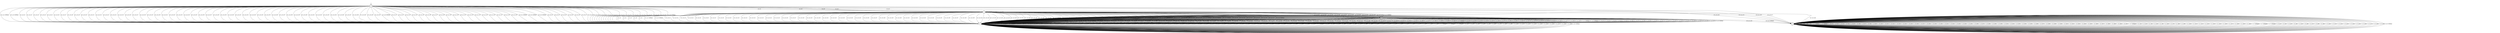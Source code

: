 digraph T {
s0 [label="s0", shape=doublecircle];
s1 [label="s1"];
s2 [label="s2", shape=doublecircle];
s3 [label="s3", shape=doublecircle];
s4 [label="s4", shape=doublecircle];
s0 -> s3 [label="ai1_ce1"];
s0 -> s3 [label="ai1_ce2"];
s0 -> s3 [label="ai1_ce3"];
s0 -> s3 [label="ai1_ce4"];
s0 -> s3 [label="ai1_ce5"];
s0 -> s1 [label="usr1_ai1_VoidReply"];
s0 -> s1 [label="usr1_ai2_VoidReply"];
s0 -> s1 [label="usr1_ai3_re1"];
s0 -> s1 [label="usr1_ai3_re2"];
s0 -> s1 [label="usr1_ai3_re3"];
s0 -> s1 [label="usr1_ai3_re4"];
s0 -> s1 [label="usr1_ai3_re5"];
s0 -> s1 [label="usr1_ai3_re6"];
s0 -> s1 [label="usr1_ai3_re7"];
s0 -> s1 [label="usr1_ai3_re8"];
s0 -> s1 [label="usr1_ai3_re9"];
s0 -> s1 [label="usr1_ai3_re10"];
s0 -> s1 [label="usr1_ai3_re11"];
s0 -> s1 [label="usr1_ai3_re12"];
s0 -> s1 [label="usr1_ai3_re13"];
s0 -> s1 [label="usr1_ai3_re14"];
s0 -> s1 [label="usr1_ai3_re15"];
s0 -> s1 [label="usr1_ai3_re16"];
s0 -> s1 [label="usr1_ai3_re17"];
s0 -> s1 [label="usr1_ai3_re18"];
s0 -> s1 [label="usr1_ai3_re19"];
s0 -> s1 [label="usr1_ai3_re20"];
s0 -> s1 [label="usr1_ai3_re21"];
s0 -> s1 [label="usr1_ai3_re22"];
s0 -> s1 [label="usr1_ai3_re23"];
s0 -> s1 [label="usr1_ai3_re24"];
s0 -> s1 [label="usr1_ai3_re25"];
s0 -> s1 [label="usr1_ai3_re26"];
s0 -> s1 [label="usr1_ai3_re27"];
s0 -> s1 [label="usr1_ai3_re28"];
s0 -> s1 [label="usr1_ai3_re29"];
s0 -> s1 [label="usr1_ai3_re30"];
s0 -> s1 [label="usr1_ai3_re31"];
s0 -> s1 [label="usr1_ai3_re32"];
s0 -> s1 [label="usr1_ai3_re33"];
s0 -> s1 [label="usr1_ai3_re34"];
s0 -> s1 [label="usr1_ai3_re35"];
s0 -> s1 [label="usr1_ai3_re36"];
s0 -> s1 [label="usr1_ai3_re37"];
s0 -> s1 [label="usr1_ai3_re38"];
s0 -> s1 [label="usr1_ai3_re39"];
s0 -> s1 [label="usr1_ai3_re40"];
s0 -> s1 [label="usr1_ai3_re41"];
s0 -> s1 [label="usr1_ai3_re42"];
s0 -> s1 [label="usr1_ai3_re43"];
s0 -> s1 [label="usr1_ai3_re44"];
s0 -> s2 [label="usr1_ai3_re45"];
s0 -> s1 [label="usr1_ai3_re46"];
s0 -> s1 [label="usr1_ai3_re47"];
s0 -> s1 [label="usr1_ai3_re48"];
s0 -> s1 [label="usr1_ai3_re49"];
s0 -> s1 [label="usr1_ai3_re50"];
s0 -> s1 [label="usr1_ai3_re51"];
s0 -> s1 [label="usr1_ai3_VoidReply"];
s0 -> s1 [label="usr2_ai1_re1"];
s0 -> s1 [label="usr2_ai1_re2"];
s0 -> s1 [label="usr2_ai1_re3"];
s0 -> s1 [label="usr2_ai1_re4"];
s0 -> s1 [label="usr2_ai1_re5"];
s0 -> s1 [label="usr2_ai1_re6"];
s0 -> s1 [label="usr2_ai1_re7"];
s0 -> s1 [label="usr2_ai1_re8"];
s0 -> s1 [label="usr2_ai1_re9"];
s0 -> s1 [label="usr2_ai1_re10"];
s0 -> s2 [label="usr2_ai1_re11"];
s0 -> s1 [label="usr2_ai1_re12"];
s0 -> s1 [label="usr2_ai1_re13"];
s0 -> s1 [label="usr2_ai1_re14"];
s0 -> s1 [label="usr2_ai1_re15"];
s0 -> s1 [label="usr2_ai1_re16"];
s0 -> s1 [label="usr2_ai1_re17"];
s0 -> s2 [label="usr2_ai1_re18"];
s0 -> s1 [label="usr2_ai1_re19"];
s0 -> s1 [label="usr2_ai1_re20"];
s0 -> s1 [label="usr2_ai1_VoidReply"];
s0 -> s1 [label="usr2_ai2_VoidReply"];
s0 -> s1 [label="usr2_ai3_VoidReply"];
s0 -> s1 [label="usr2_ai3_re1"];
s0 -> s1 [label="usr2_ai3_re2"];
s0 -> s2 [label="usr2_ai3_re3"];
s0 -> s1 [label="usr2_ai3_re4"];
s0 -> s1 [label="usr2_ai3_re5"];
s0 -> s1 [label="usr2_ai3_re6"];
s0 -> s1 [label="usr2_ai3_re7"];
s0 -> s1 [label="usr2_ai3_re8"];
s0 -> s1 [label="usr2_ai3_re9"];
s0 -> s1 [label="usr2_ai3_re10"];
s0 -> s1 [label="usr2_ai3_re11"];
s0 -> s1 [label="usr2_ai3_re12"];
s0 -> s1 [label="usr2_ai3_re13"];
s0 -> s1 [label="usr2_ai3_re14"];
s0 -> s1 [label="usr2_ai3_re15"];
s0 -> s1 [label="usr2_ai3_re16"];
s0 -> s1 [label="usr2_ai3_re17"];
s0 -> s1 [label="usr2_ai3_re18"];
s0 -> s1 [label="usr2_ai3_re19"];
s0 -> s1 [label="usr2_ai4_VoidReply"];
s1 -> s1 [label="ai1_ce1"];
s1 -> s1 [label="ai1_ce2"];
s1 -> s1 [label="ai1_ce3"];
s1 -> s1 [label="ai1_ce4"];
s1 -> s1 [label="ai1_ce5"];
s1 -> s1 [label="usr1_ai1_VoidReply"];
s1 -> s1 [label="usr1_ai2_VoidReply"];
s1 -> s1 [label="usr1_ai3_re1"];
s1 -> s1 [label="usr1_ai3_re2"];
s1 -> s1 [label="usr1_ai3_re3"];
s1 -> s1 [label="usr1_ai3_re4"];
s1 -> s1 [label="usr1_ai3_re5"];
s1 -> s1 [label="usr1_ai3_re6"];
s1 -> s1 [label="usr1_ai3_re7"];
s1 -> s1 [label="usr1_ai3_re8"];
s1 -> s1 [label="usr1_ai3_re9"];
s1 -> s1 [label="usr1_ai3_re10"];
s1 -> s1 [label="usr1_ai3_re11"];
s1 -> s1 [label="usr1_ai3_re12"];
s1 -> s1 [label="usr1_ai3_re13"];
s1 -> s1 [label="usr1_ai3_re14"];
s1 -> s1 [label="usr1_ai3_re15"];
s1 -> s1 [label="usr1_ai3_re16"];
s1 -> s1 [label="usr1_ai3_re17"];
s1 -> s1 [label="usr1_ai3_re18"];
s1 -> s1 [label="usr1_ai3_re19"];
s1 -> s1 [label="usr1_ai3_re20"];
s1 -> s1 [label="usr1_ai3_re21"];
s1 -> s1 [label="usr1_ai3_re22"];
s1 -> s1 [label="usr1_ai3_re23"];
s1 -> s1 [label="usr1_ai3_re24"];
s1 -> s1 [label="usr1_ai3_re25"];
s1 -> s1 [label="usr1_ai3_re26"];
s1 -> s1 [label="usr1_ai3_re27"];
s1 -> s1 [label="usr1_ai3_re28"];
s1 -> s1 [label="usr1_ai3_re29"];
s1 -> s1 [label="usr1_ai3_re30"];
s1 -> s1 [label="usr1_ai3_re31"];
s1 -> s1 [label="usr1_ai3_re32"];
s1 -> s1 [label="usr1_ai3_re33"];
s1 -> s1 [label="usr1_ai3_re34"];
s1 -> s1 [label="usr1_ai3_re35"];
s1 -> s1 [label="usr1_ai3_re36"];
s1 -> s1 [label="usr1_ai3_re37"];
s1 -> s1 [label="usr1_ai3_re38"];
s1 -> s1 [label="usr1_ai3_re39"];
s1 -> s1 [label="usr1_ai3_re40"];
s1 -> s1 [label="usr1_ai3_re41"];
s1 -> s1 [label="usr1_ai3_re42"];
s1 -> s1 [label="usr1_ai3_re43"];
s1 -> s1 [label="usr1_ai3_re44"];
s1 -> s1 [label="usr1_ai3_re45"];
s1 -> s1 [label="usr1_ai3_re46"];
s1 -> s1 [label="usr1_ai3_re47"];
s1 -> s1 [label="usr1_ai3_re48"];
s1 -> s1 [label="usr1_ai3_re49"];
s1 -> s1 [label="usr1_ai3_re50"];
s1 -> s1 [label="usr1_ai3_re51"];
s1 -> s1 [label="usr1_ai3_VoidReply"];
s1 -> s1 [label="usr2_ai1_re1"];
s1 -> s1 [label="usr2_ai1_re2"];
s1 -> s1 [label="usr2_ai1_re3"];
s1 -> s1 [label="usr2_ai1_re4"];
s1 -> s1 [label="usr2_ai1_re5"];
s1 -> s1 [label="usr2_ai1_re6"];
s1 -> s1 [label="usr2_ai1_re7"];
s1 -> s1 [label="usr2_ai1_re8"];
s1 -> s1 [label="usr2_ai1_re9"];
s1 -> s1 [label="usr2_ai1_re10"];
s1 -> s1 [label="usr2_ai1_re11"];
s1 -> s1 [label="usr2_ai1_re12"];
s1 -> s1 [label="usr2_ai1_re13"];
s1 -> s1 [label="usr2_ai1_re14"];
s1 -> s1 [label="usr2_ai1_re15"];
s1 -> s1 [label="usr2_ai1_re16"];
s1 -> s1 [label="usr2_ai1_re17"];
s1 -> s1 [label="usr2_ai1_re18"];
s1 -> s1 [label="usr2_ai1_re19"];
s1 -> s1 [label="usr2_ai1_re20"];
s1 -> s1 [label="usr2_ai1_VoidReply"];
s1 -> s1 [label="usr2_ai2_VoidReply"];
s1 -> s1 [label="usr2_ai3_VoidReply"];
s1 -> s1 [label="usr2_ai3_re1"];
s1 -> s1 [label="usr2_ai3_re2"];
s1 -> s1 [label="usr2_ai3_re3"];
s1 -> s1 [label="usr2_ai3_re4"];
s1 -> s1 [label="usr2_ai3_re5"];
s1 -> s1 [label="usr2_ai3_re6"];
s1 -> s1 [label="usr2_ai3_re7"];
s1 -> s1 [label="usr2_ai3_re8"];
s1 -> s1 [label="usr2_ai3_re9"];
s1 -> s1 [label="usr2_ai3_re10"];
s1 -> s1 [label="usr2_ai3_re11"];
s1 -> s1 [label="usr2_ai3_re12"];
s1 -> s1 [label="usr2_ai3_re13"];
s1 -> s1 [label="usr2_ai3_re14"];
s1 -> s1 [label="usr2_ai3_re15"];
s1 -> s1 [label="usr2_ai3_re16"];
s1 -> s1 [label="usr2_ai3_re17"];
s1 -> s1 [label="usr2_ai3_re18"];
s1 -> s1 [label="usr2_ai3_re19"];
s1 -> s1 [label="usr2_ai4_VoidReply"];
s2 -> s2 [label="ai1_ce1"];
s2 -> s2 [label="ai1_ce2"];
s2 -> s2 [label="ai1_ce3"];
s2 -> s2 [label="ai1_ce4"];
s2 -> s2 [label="ai1_ce5"];
s2 -> s2 [label="usr1_ai1_VoidReply"];
s2 -> s2 [label="usr1_ai2_VoidReply"];
s2 -> s2 [label="usr1_ai3_re1"];
s2 -> s2 [label="usr1_ai3_re2"];
s2 -> s2 [label="usr1_ai3_re3"];
s2 -> s2 [label="usr1_ai3_re4"];
s2 -> s2 [label="usr1_ai3_re5"];
s2 -> s2 [label="usr1_ai3_re6"];
s2 -> s2 [label="usr1_ai3_re7"];
s2 -> s2 [label="usr1_ai3_re8"];
s2 -> s2 [label="usr1_ai3_re9"];
s2 -> s2 [label="usr1_ai3_re10"];
s2 -> s2 [label="usr1_ai3_re11"];
s2 -> s2 [label="usr1_ai3_re12"];
s2 -> s2 [label="usr1_ai3_re13"];
s2 -> s2 [label="usr1_ai3_re14"];
s2 -> s2 [label="usr1_ai3_re15"];
s2 -> s2 [label="usr1_ai3_re16"];
s2 -> s2 [label="usr1_ai3_re17"];
s2 -> s2 [label="usr1_ai3_re18"];
s2 -> s2 [label="usr1_ai3_re19"];
s2 -> s2 [label="usr1_ai3_re20"];
s2 -> s2 [label="usr1_ai3_re21"];
s2 -> s2 [label="usr1_ai3_re22"];
s2 -> s2 [label="usr1_ai3_re23"];
s2 -> s2 [label="usr1_ai3_re24"];
s2 -> s2 [label="usr1_ai3_re25"];
s2 -> s2 [label="usr1_ai3_re26"];
s2 -> s2 [label="usr1_ai3_re27"];
s2 -> s2 [label="usr1_ai3_re28"];
s2 -> s2 [label="usr1_ai3_re29"];
s2 -> s2 [label="usr1_ai3_re30"];
s2 -> s2 [label="usr1_ai3_re31"];
s2 -> s2 [label="usr1_ai3_re32"];
s2 -> s2 [label="usr1_ai3_re33"];
s2 -> s2 [label="usr1_ai3_re34"];
s2 -> s2 [label="usr1_ai3_re35"];
s2 -> s2 [label="usr1_ai3_re36"];
s2 -> s2 [label="usr1_ai3_re37"];
s2 -> s2 [label="usr1_ai3_re38"];
s2 -> s2 [label="usr1_ai3_re39"];
s2 -> s2 [label="usr1_ai3_re40"];
s2 -> s2 [label="usr1_ai3_re41"];
s2 -> s2 [label="usr1_ai3_re42"];
s2 -> s2 [label="usr1_ai3_re43"];
s2 -> s2 [label="usr1_ai3_re44"];
s2 -> s2 [label="usr1_ai3_re45"];
s2 -> s2 [label="usr1_ai3_re46"];
s2 -> s2 [label="usr1_ai3_re47"];
s2 -> s2 [label="usr1_ai3_re48"];
s2 -> s2 [label="usr1_ai3_re49"];
s2 -> s2 [label="usr1_ai3_re50"];
s2 -> s2 [label="usr1_ai3_re51"];
s2 -> s2 [label="usr1_ai3_VoidReply"];
s2 -> s2 [label="usr2_ai1_re1"];
s2 -> s2 [label="usr2_ai1_re2"];
s2 -> s2 [label="usr2_ai1_re3"];
s2 -> s2 [label="usr2_ai1_re4"];
s2 -> s2 [label="usr2_ai1_re5"];
s2 -> s2 [label="usr2_ai1_re6"];
s2 -> s2 [label="usr2_ai1_re7"];
s2 -> s2 [label="usr2_ai1_re8"];
s2 -> s2 [label="usr2_ai1_re9"];
s2 -> s2 [label="usr2_ai1_re10"];
s2 -> s2 [label="usr2_ai1_re11"];
s2 -> s2 [label="usr2_ai1_re12"];
s2 -> s2 [label="usr2_ai1_re13"];
s2 -> s2 [label="usr2_ai1_re14"];
s2 -> s2 [label="usr2_ai1_re15"];
s2 -> s2 [label="usr2_ai1_re16"];
s2 -> s2 [label="usr2_ai1_re17"];
s2 -> s2 [label="usr2_ai1_re18"];
s2 -> s2 [label="usr2_ai1_re19"];
s2 -> s2 [label="usr2_ai1_re20"];
s2 -> s2 [label="usr2_ai1_VoidReply"];
s2 -> s2 [label="usr2_ai2_VoidReply"];
s2 -> s2 [label="usr2_ai3_VoidReply"];
s2 -> s2 [label="usr2_ai3_re1"];
s2 -> s2 [label="usr2_ai3_re2"];
s2 -> s2 [label="usr2_ai3_re3"];
s2 -> s2 [label="usr2_ai3_re4"];
s2 -> s2 [label="usr2_ai3_re5"];
s2 -> s2 [label="usr2_ai3_re6"];
s2 -> s2 [label="usr2_ai3_re7"];
s2 -> s2 [label="usr2_ai3_re8"];
s2 -> s2 [label="usr2_ai3_re9"];
s2 -> s2 [label="usr2_ai3_re10"];
s2 -> s2 [label="usr2_ai3_re11"];
s2 -> s2 [label="usr2_ai3_re12"];
s2 -> s2 [label="usr2_ai3_re13"];
s2 -> s2 [label="usr2_ai3_re14"];
s2 -> s2 [label="usr2_ai3_re15"];
s2 -> s2 [label="usr2_ai3_re16"];
s2 -> s2 [label="usr2_ai3_re17"];
s2 -> s2 [label="usr2_ai3_re18"];
s2 -> s2 [label="usr2_ai3_re19"];
s2 -> s2 [label="usr2_ai4_VoidReply"];
s3 -> s1 [label="ai1_ce1"];
s3 -> s1 [label="ai1_ce2"];
s3 -> s1 [label="ai1_ce3"];
s3 -> s1 [label="ai1_ce4"];
s3 -> s1 [label="ai1_ce5"];
s3 -> s1 [label="usr1_ai1_VoidReply"];
s3 -> s1 [label="usr1_ai2_VoidReply"];
s3 -> s1 [label="usr1_ai3_re1"];
s3 -> s1 [label="usr1_ai3_re2"];
s3 -> s1 [label="usr1_ai3_re3"];
s3 -> s1 [label="usr1_ai3_re4"];
s3 -> s1 [label="usr1_ai3_re5"];
s3 -> s1 [label="usr1_ai3_re6"];
s3 -> s1 [label="usr1_ai3_re7"];
s3 -> s1 [label="usr1_ai3_re8"];
s3 -> s1 [label="usr1_ai3_re9"];
s3 -> s1 [label="usr1_ai3_re10"];
s3 -> s1 [label="usr1_ai3_re11"];
s3 -> s1 [label="usr1_ai3_re12"];
s3 -> s1 [label="usr1_ai3_re13"];
s3 -> s1 [label="usr1_ai3_re14"];
s3 -> s1 [label="usr1_ai3_re15"];
s3 -> s1 [label="usr1_ai3_re16"];
s3 -> s1 [label="usr1_ai3_re17"];
s3 -> s1 [label="usr1_ai3_re18"];
s3 -> s1 [label="usr1_ai3_re19"];
s3 -> s1 [label="usr1_ai3_re20"];
s3 -> s1 [label="usr1_ai3_re21"];
s3 -> s1 [label="usr1_ai3_re22"];
s3 -> s1 [label="usr1_ai3_re23"];
s3 -> s1 [label="usr1_ai3_re24"];
s3 -> s1 [label="usr1_ai3_re25"];
s3 -> s1 [label="usr1_ai3_re26"];
s3 -> s1 [label="usr1_ai3_re27"];
s3 -> s1 [label="usr1_ai3_re28"];
s3 -> s1 [label="usr1_ai3_re29"];
s3 -> s1 [label="usr1_ai3_re30"];
s3 -> s1 [label="usr1_ai3_re31"];
s3 -> s1 [label="usr1_ai3_re32"];
s3 -> s1 [label="usr1_ai3_re33"];
s3 -> s1 [label="usr1_ai3_re34"];
s3 -> s1 [label="usr1_ai3_re35"];
s3 -> s1 [label="usr1_ai3_re36"];
s3 -> s1 [label="usr1_ai3_re37"];
s3 -> s1 [label="usr1_ai3_re38"];
s3 -> s1 [label="usr1_ai3_re39"];
s3 -> s2 [label="usr1_ai3_re40"];
s3 -> s1 [label="usr1_ai3_re41"];
s3 -> s1 [label="usr1_ai3_re42"];
s3 -> s1 [label="usr1_ai3_re43"];
s3 -> s1 [label="usr1_ai3_re44"];
s3 -> s1 [label="usr1_ai3_re45"];
s3 -> s1 [label="usr1_ai3_re46"];
s3 -> s1 [label="usr1_ai3_re47"];
s3 -> s1 [label="usr1_ai3_re48"];
s3 -> s1 [label="usr1_ai3_re49"];
s3 -> s1 [label="usr1_ai3_re50"];
s3 -> s1 [label="usr1_ai3_re51"];
s3 -> s1 [label="usr1_ai3_VoidReply"];
s3 -> s1 [label="usr2_ai1_re1"];
s3 -> s1 [label="usr2_ai1_re2"];
s3 -> s1 [label="usr2_ai1_re3"];
s3 -> s1 [label="usr2_ai1_re4"];
s3 -> s1 [label="usr2_ai1_re5"];
s3 -> s1 [label="usr2_ai1_re6"];
s3 -> s1 [label="usr2_ai1_re7"];
s3 -> s1 [label="usr2_ai1_re8"];
s3 -> s1 [label="usr2_ai1_re9"];
s3 -> s1 [label="usr2_ai1_re10"];
s3 -> s1 [label="usr2_ai1_re11"];
s3 -> s1 [label="usr2_ai1_re12"];
s3 -> s1 [label="usr2_ai1_re13"];
s3 -> s1 [label="usr2_ai1_re14"];
s3 -> s1 [label="usr2_ai1_re15"];
s3 -> s1 [label="usr2_ai1_re16"];
s3 -> s1 [label="usr2_ai1_re17"];
s3 -> s1 [label="usr2_ai1_re18"];
s3 -> s1 [label="usr2_ai1_re19"];
s3 -> s1 [label="usr2_ai1_re20"];
s3 -> s1 [label="usr2_ai1_VoidReply"];
s3 -> s1 [label="usr2_ai2_VoidReply"];
s3 -> s1 [label="usr2_ai3_VoidReply"];
s3 -> s3 [label="usr2_ai3_re1"];
s3 -> s3 [label="usr2_ai3_re2"];
s3 -> s4 [label="usr2_ai3_re3"];
s3 -> s4 [label="usr2_ai3_re4"];
s3 -> s4 [label="usr2_ai3_re5"];
s3 -> s4 [label="usr2_ai3_re6"];
s3 -> s4 [label="usr2_ai3_re7"];
s3 -> s4 [label="usr2_ai3_re8"];
s3 -> s1 [label="usr2_ai3_re9"];
s3 -> s1 [label="usr2_ai3_re10"];
s3 -> s1 [label="usr2_ai3_re11"];
s3 -> s4 [label="usr2_ai3_re12"];
s3 -> s4 [label="usr2_ai3_re13"];
s3 -> s1 [label="usr2_ai3_re14"];
s3 -> s4 [label="usr2_ai3_re15"];
s3 -> s1 [label="usr2_ai3_re16"];
s3 -> s1 [label="usr2_ai3_re17"];
s3 -> s4 [label="usr2_ai3_re18"];
s3 -> s3 [label="usr2_ai3_re19"];
s3 -> s1 [label="usr2_ai4_VoidReply"];
s4 -> s1 [label="ai1_ce1"];
s4 -> s1 [label="ai1_ce2"];
s4 -> s1 [label="ai1_ce3"];
s4 -> s1 [label="ai1_ce4"];
s4 -> s1 [label="ai1_ce5"];
s4 -> s3 [label="usr1_ai1_VoidReply"];
s4 -> s1 [label="usr1_ai2_VoidReply"];
s4 -> s1 [label="usr1_ai3_re1"];
s4 -> s1 [label="usr1_ai3_re2"];
s4 -> s1 [label="usr1_ai3_re3"];
s4 -> s1 [label="usr1_ai3_re4"];
s4 -> s1 [label="usr1_ai3_re5"];
s4 -> s1 [label="usr1_ai3_re6"];
s4 -> s1 [label="usr1_ai3_re7"];
s4 -> s1 [label="usr1_ai3_re8"];
s4 -> s1 [label="usr1_ai3_re9"];
s4 -> s1 [label="usr1_ai3_re10"];
s4 -> s1 [label="usr1_ai3_re11"];
s4 -> s1 [label="usr1_ai3_re12"];
s4 -> s1 [label="usr1_ai3_re13"];
s4 -> s1 [label="usr1_ai3_re14"];
s4 -> s1 [label="usr1_ai3_re15"];
s4 -> s1 [label="usr1_ai3_re16"];
s4 -> s1 [label="usr1_ai3_re17"];
s4 -> s1 [label="usr1_ai3_re18"];
s4 -> s1 [label="usr1_ai3_re19"];
s4 -> s1 [label="usr1_ai3_re20"];
s4 -> s1 [label="usr1_ai3_re21"];
s4 -> s1 [label="usr1_ai3_re22"];
s4 -> s1 [label="usr1_ai3_re23"];
s4 -> s1 [label="usr1_ai3_re24"];
s4 -> s1 [label="usr1_ai3_re25"];
s4 -> s1 [label="usr1_ai3_re26"];
s4 -> s1 [label="usr1_ai3_re27"];
s4 -> s1 [label="usr1_ai3_re28"];
s4 -> s1 [label="usr1_ai3_re29"];
s4 -> s1 [label="usr1_ai3_re30"];
s4 -> s1 [label="usr1_ai3_re31"];
s4 -> s1 [label="usr1_ai3_re32"];
s4 -> s1 [label="usr1_ai3_re33"];
s4 -> s1 [label="usr1_ai3_re34"];
s4 -> s1 [label="usr1_ai3_re35"];
s4 -> s1 [label="usr1_ai3_re36"];
s4 -> s1 [label="usr1_ai3_re37"];
s4 -> s1 [label="usr1_ai3_re38"];
s4 -> s1 [label="usr1_ai3_re39"];
s4 -> s1 [label="usr1_ai3_re40"];
s4 -> s1 [label="usr1_ai3_re41"];
s4 -> s1 [label="usr1_ai3_re42"];
s4 -> s1 [label="usr1_ai3_re43"];
s4 -> s1 [label="usr1_ai3_re44"];
s4 -> s1 [label="usr1_ai3_re45"];
s4 -> s1 [label="usr1_ai3_re46"];
s4 -> s1 [label="usr1_ai3_re47"];
s4 -> s1 [label="usr1_ai3_re48"];
s4 -> s1 [label="usr1_ai3_re49"];
s4 -> s1 [label="usr1_ai3_re50"];
s4 -> s1 [label="usr1_ai3_re51"];
s4 -> s1 [label="usr1_ai3_VoidReply"];
s4 -> s1 [label="usr2_ai1_re1"];
s4 -> s1 [label="usr2_ai1_re2"];
s4 -> s1 [label="usr2_ai1_re3"];
s4 -> s1 [label="usr2_ai1_re4"];
s4 -> s1 [label="usr2_ai1_re5"];
s4 -> s1 [label="usr2_ai1_re6"];
s4 -> s1 [label="usr2_ai1_re7"];
s4 -> s1 [label="usr2_ai1_re8"];
s4 -> s1 [label="usr2_ai1_re9"];
s4 -> s1 [label="usr2_ai1_re10"];
s4 -> s1 [label="usr2_ai1_re11"];
s4 -> s1 [label="usr2_ai1_re12"];
s4 -> s1 [label="usr2_ai1_re13"];
s4 -> s1 [label="usr2_ai1_re14"];
s4 -> s1 [label="usr2_ai1_re15"];
s4 -> s1 [label="usr2_ai1_re16"];
s4 -> s1 [label="usr2_ai1_re17"];
s4 -> s1 [label="usr2_ai1_re18"];
s4 -> s1 [label="usr2_ai1_re19"];
s4 -> s2 [label="usr2_ai1_re20"];
s4 -> s1 [label="usr2_ai1_VoidReply"];
s4 -> s2 [label="usr2_ai2_VoidReply"];
s4 -> s1 [label="usr2_ai3_VoidReply"];
s4 -> s1 [label="usr2_ai3_re1"];
s4 -> s1 [label="usr2_ai3_re2"];
s4 -> s1 [label="usr2_ai3_re3"];
s4 -> s1 [label="usr2_ai3_re4"];
s4 -> s1 [label="usr2_ai3_re5"];
s4 -> s1 [label="usr2_ai3_re6"];
s4 -> s1 [label="usr2_ai3_re7"];
s4 -> s1 [label="usr2_ai3_re8"];
s4 -> s1 [label="usr2_ai3_re9"];
s4 -> s1 [label="usr2_ai3_re10"];
s4 -> s1 [label="usr2_ai3_re11"];
s4 -> s1 [label="usr2_ai3_re12"];
s4 -> s1 [label="usr2_ai3_re13"];
s4 -> s1 [label="usr2_ai3_re14"];
s4 -> s1 [label="usr2_ai3_re15"];
s4 -> s1 [label="usr2_ai3_re16"];
s4 -> s1 [label="usr2_ai3_re17"];
s4 -> s1 [label="usr2_ai3_re18"];
s4 -> s1 [label="usr2_ai3_re19"];
s4 -> s1 [label="usr2_ai4_VoidReply"];
__start0 [shape=none, label=""];
__start0 -> s0 [label=""];
}
